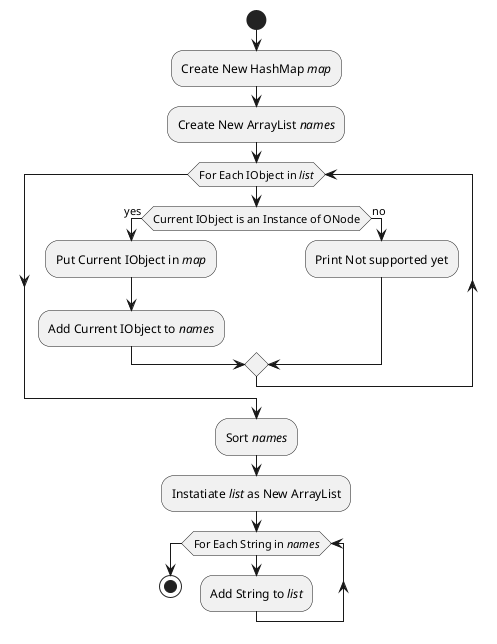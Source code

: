 @startuml
start
:Create New HashMap //map//;
:Create New ArrayList //names//;
while(For Each IObject in //list//)
if(Current IObject is an Instance of ONode) then (yes)
:Put Current IObject in //map//;
:Add Current IObject to //names//;
else(no)
:Print Not supported yet;
endif
endwhile
:Sort //names//;
:Instatiate //list// as New ArrayList;
while(For Each String in //names//)
:Add String to //list//;
endwhile
stop
@enduml